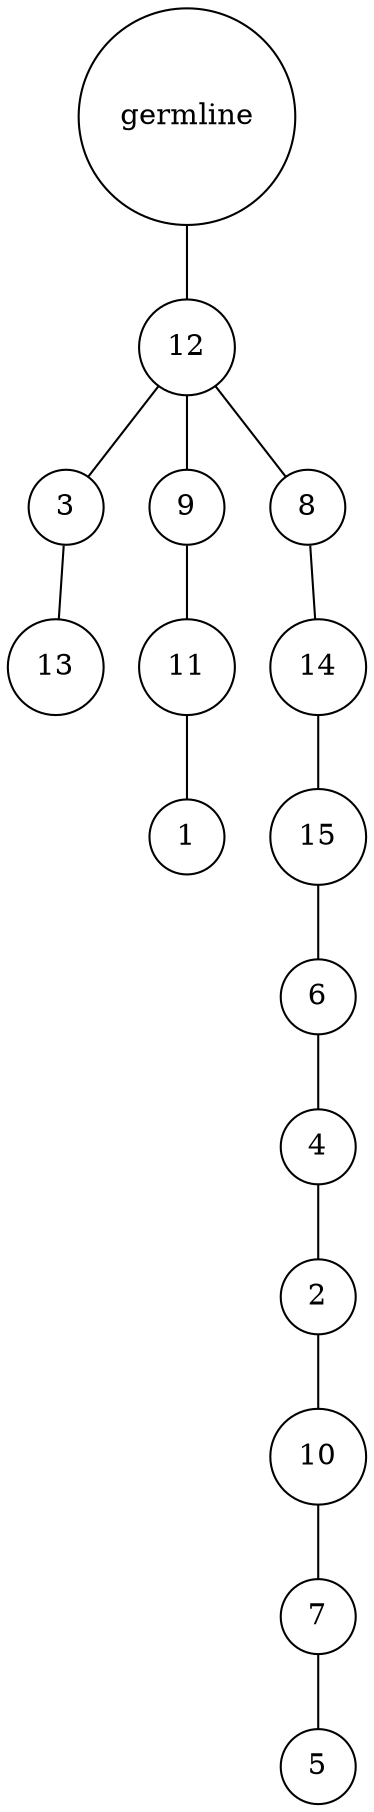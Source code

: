 graph {
	rankdir=UD;
	splines=line;
	node [shape=circle]
	"0x7fba283ceee0" [label="germline"];
	"0x7fba283cef10" [label="12"];
	"0x7fba283ceee0" -- "0x7fba283cef10" ;
	"0x7fba283cef40" [label="3"];
	"0x7fba283cef10" -- "0x7fba283cef40" ;
	"0x7fba283cef70" [label="13"];
	"0x7fba283cef40" -- "0x7fba283cef70" ;
	"0x7fba283cefa0" [label="9"];
	"0x7fba283cef10" -- "0x7fba283cefa0" ;
	"0x7fba283cefd0" [label="11"];
	"0x7fba283cefa0" -- "0x7fba283cefd0" ;
	"0x7fba52fdb040" [label="1"];
	"0x7fba283cefd0" -- "0x7fba52fdb040" ;
	"0x7fba52fdb070" [label="8"];
	"0x7fba283cef10" -- "0x7fba52fdb070" ;
	"0x7fba52fdb0a0" [label="14"];
	"0x7fba52fdb070" -- "0x7fba52fdb0a0" ;
	"0x7fba52fdb0d0" [label="15"];
	"0x7fba52fdb0a0" -- "0x7fba52fdb0d0" ;
	"0x7fba52fdb100" [label="6"];
	"0x7fba52fdb0d0" -- "0x7fba52fdb100" ;
	"0x7fba52fdb130" [label="4"];
	"0x7fba52fdb100" -- "0x7fba52fdb130" ;
	"0x7fba52fdb160" [label="2"];
	"0x7fba52fdb130" -- "0x7fba52fdb160" ;
	"0x7fba52fdb190" [label="10"];
	"0x7fba52fdb160" -- "0x7fba52fdb190" ;
	"0x7fba52fdb1c0" [label="7"];
	"0x7fba52fdb190" -- "0x7fba52fdb1c0" ;
	"0x7fba52fdb1f0" [label="5"];
	"0x7fba52fdb1c0" -- "0x7fba52fdb1f0" ;
}

